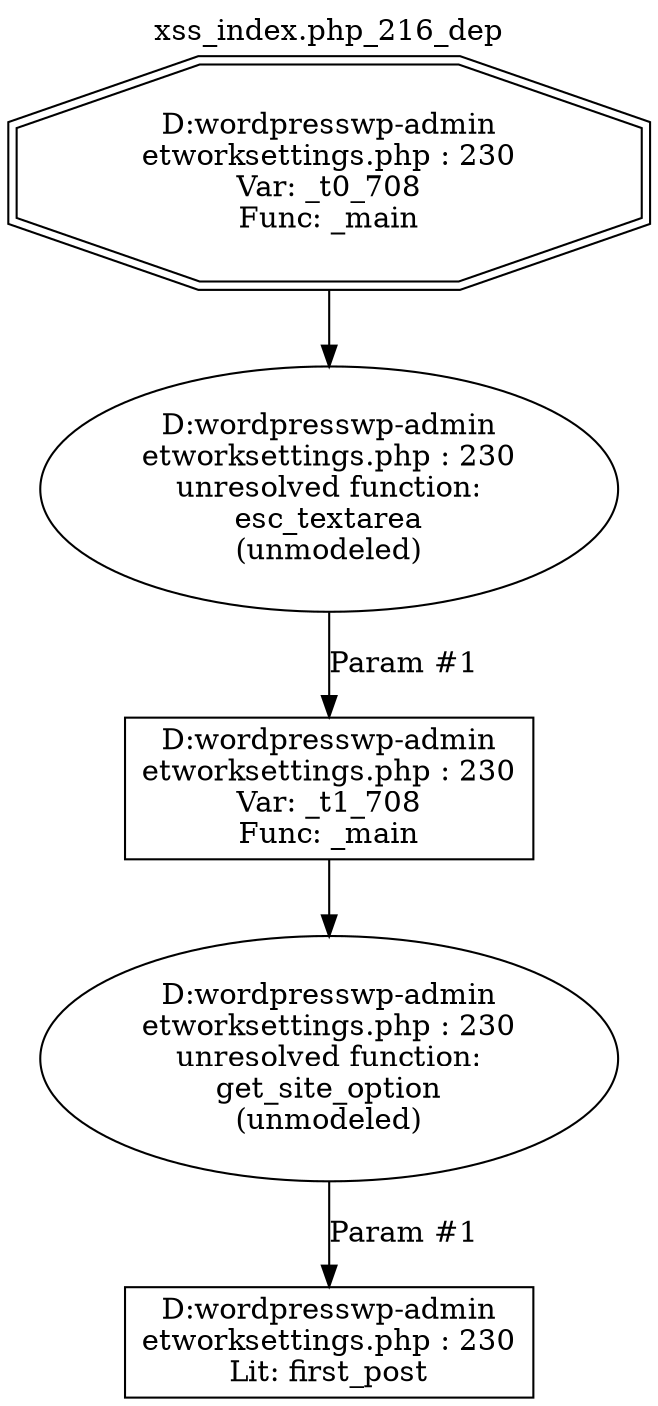 digraph cfg {
  label="xss_index.php_216_dep";
  labelloc=t;
  n1 [shape=doubleoctagon, label="D:\wordpress\wp-admin\network\settings.php : 230\nVar: _t0_708\nFunc: _main\n"];
  n2 [shape=ellipse, label="D:\wordpress\wp-admin\network\settings.php : 230\nunresolved function:\nesc_textarea\n(unmodeled)\n"];
  n3 [shape=box, label="D:\wordpress\wp-admin\network\settings.php : 230\nVar: _t1_708\nFunc: _main\n"];
  n4 [shape=ellipse, label="D:\wordpress\wp-admin\network\settings.php : 230\nunresolved function:\nget_site_option\n(unmodeled)\n"];
  n5 [shape=box, label="D:\wordpress\wp-admin\network\settings.php : 230\nLit: first_post\n"];
  n1 -> n2;
  n3 -> n4;
  n4 -> n5[label="Param #1"];
  n2 -> n3[label="Param #1"];
}
